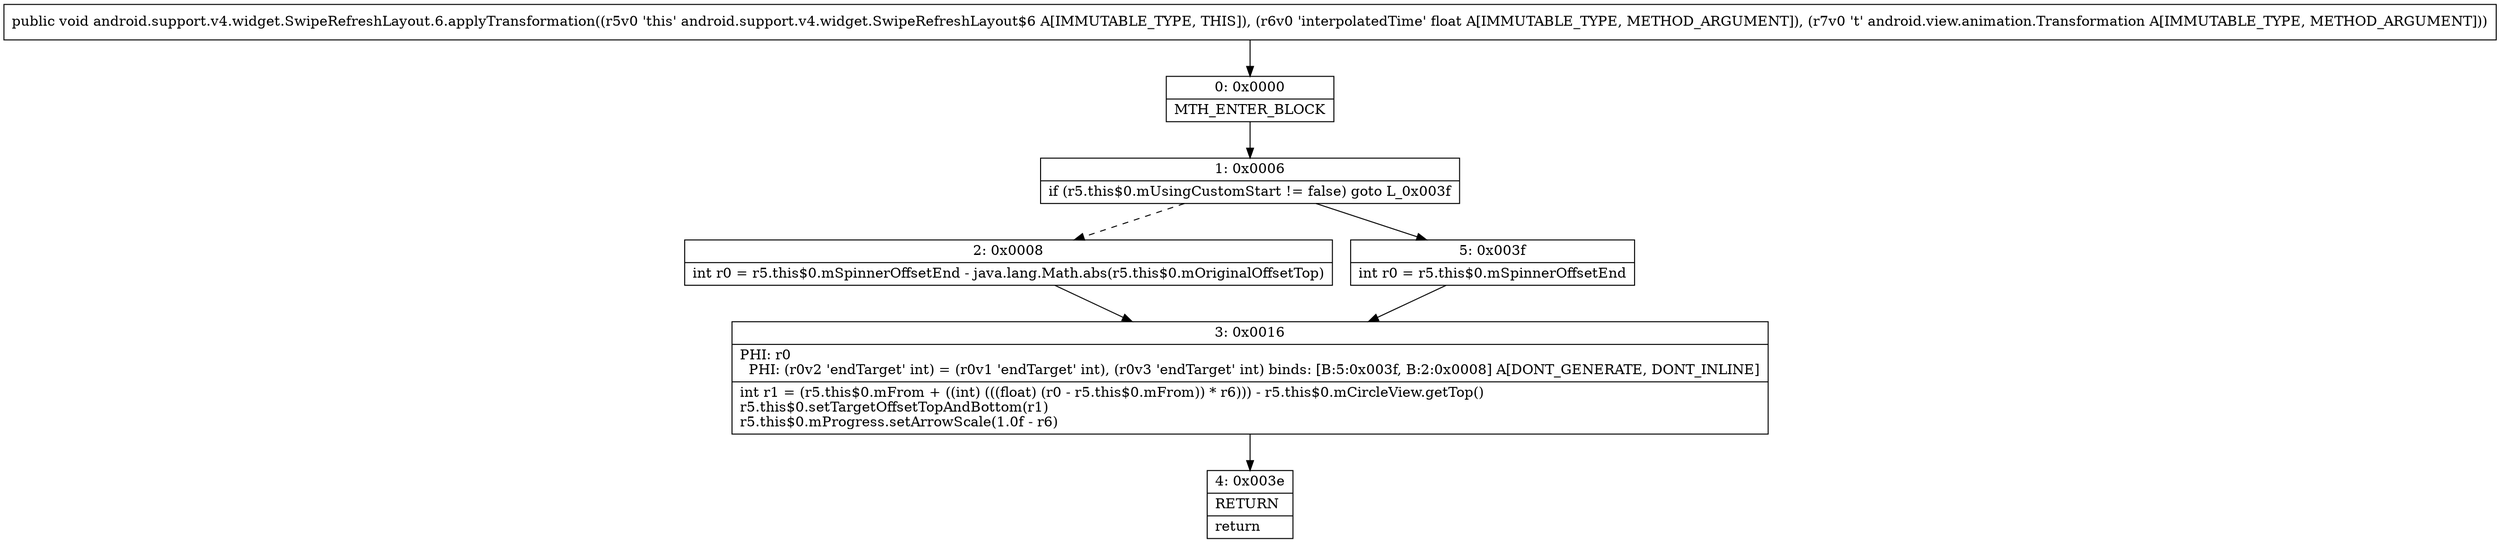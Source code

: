 digraph "CFG forandroid.support.v4.widget.SwipeRefreshLayout.6.applyTransformation(FLandroid\/view\/animation\/Transformation;)V" {
Node_0 [shape=record,label="{0\:\ 0x0000|MTH_ENTER_BLOCK\l}"];
Node_1 [shape=record,label="{1\:\ 0x0006|if (r5.this$0.mUsingCustomStart != false) goto L_0x003f\l}"];
Node_2 [shape=record,label="{2\:\ 0x0008|int r0 = r5.this$0.mSpinnerOffsetEnd \- java.lang.Math.abs(r5.this$0.mOriginalOffsetTop)\l}"];
Node_3 [shape=record,label="{3\:\ 0x0016|PHI: r0 \l  PHI: (r0v2 'endTarget' int) = (r0v1 'endTarget' int), (r0v3 'endTarget' int) binds: [B:5:0x003f, B:2:0x0008] A[DONT_GENERATE, DONT_INLINE]\l|int r1 = (r5.this$0.mFrom + ((int) (((float) (r0 \- r5.this$0.mFrom)) * r6))) \- r5.this$0.mCircleView.getTop()\lr5.this$0.setTargetOffsetTopAndBottom(r1)\lr5.this$0.mProgress.setArrowScale(1.0f \- r6)\l}"];
Node_4 [shape=record,label="{4\:\ 0x003e|RETURN\l|return\l}"];
Node_5 [shape=record,label="{5\:\ 0x003f|int r0 = r5.this$0.mSpinnerOffsetEnd\l}"];
MethodNode[shape=record,label="{public void android.support.v4.widget.SwipeRefreshLayout.6.applyTransformation((r5v0 'this' android.support.v4.widget.SwipeRefreshLayout$6 A[IMMUTABLE_TYPE, THIS]), (r6v0 'interpolatedTime' float A[IMMUTABLE_TYPE, METHOD_ARGUMENT]), (r7v0 't' android.view.animation.Transformation A[IMMUTABLE_TYPE, METHOD_ARGUMENT])) }"];
MethodNode -> Node_0;
Node_0 -> Node_1;
Node_1 -> Node_2[style=dashed];
Node_1 -> Node_5;
Node_2 -> Node_3;
Node_3 -> Node_4;
Node_5 -> Node_3;
}

